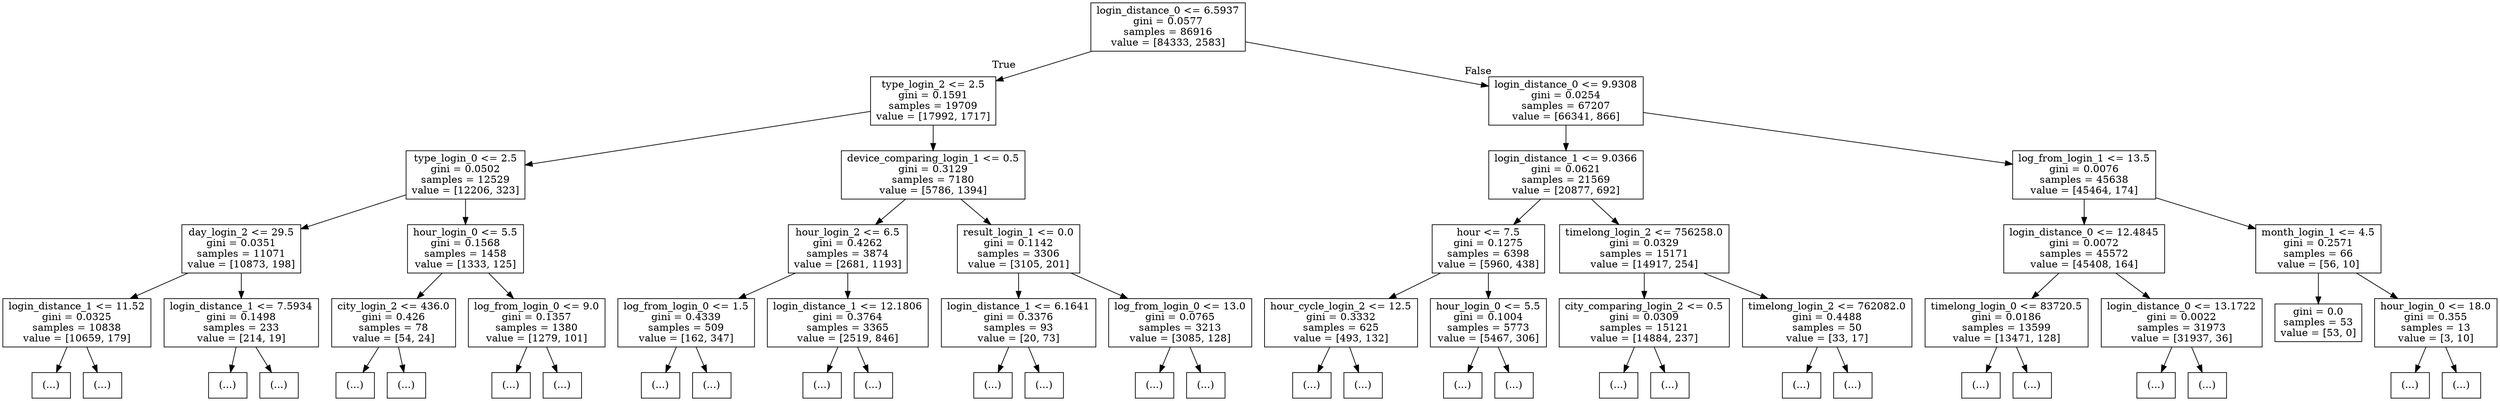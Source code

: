 digraph Tree {
node [shape=box] ;
0 [label="login_distance_0 <= 6.5937\ngini = 0.0577\nsamples = 86916\nvalue = [84333, 2583]"] ;
1 [label="type_login_2 <= 2.5\ngini = 0.1591\nsamples = 19709\nvalue = [17992, 1717]"] ;
0 -> 1 [labeldistance=2.5, labelangle=45, headlabel="True"] ;
2 [label="type_login_0 <= 2.5\ngini = 0.0502\nsamples = 12529\nvalue = [12206, 323]"] ;
1 -> 2 ;
3 [label="day_login_2 <= 29.5\ngini = 0.0351\nsamples = 11071\nvalue = [10873, 198]"] ;
2 -> 3 ;
4 [label="login_distance_1 <= 11.52\ngini = 0.0325\nsamples = 10838\nvalue = [10659, 179]"] ;
3 -> 4 ;
5 [label="(...)"] ;
4 -> 5 ;
392 [label="(...)"] ;
4 -> 392 ;
455 [label="login_distance_1 <= 7.5934\ngini = 0.1498\nsamples = 233\nvalue = [214, 19]"] ;
3 -> 455 ;
456 [label="(...)"] ;
455 -> 456 ;
467 [label="(...)"] ;
455 -> 467 ;
472 [label="hour_login_0 <= 5.5\ngini = 0.1568\nsamples = 1458\nvalue = [1333, 125]"] ;
2 -> 472 ;
473 [label="city_login_2 <= 436.0\ngini = 0.426\nsamples = 78\nvalue = [54, 24]"] ;
472 -> 473 ;
474 [label="(...)"] ;
473 -> 474 ;
497 [label="(...)"] ;
473 -> 497 ;
498 [label="log_from_login_0 <= 9.0\ngini = 0.1357\nsamples = 1380\nvalue = [1279, 101]"] ;
472 -> 498 ;
499 [label="(...)"] ;
498 -> 499 ;
670 [label="(...)"] ;
498 -> 670 ;
671 [label="device_comparing_login_1 <= 0.5\ngini = 0.3129\nsamples = 7180\nvalue = [5786, 1394]"] ;
1 -> 671 ;
672 [label="hour_login_2 <= 6.5\ngini = 0.4262\nsamples = 3874\nvalue = [2681, 1193]"] ;
671 -> 672 ;
673 [label="log_from_login_0 <= 1.5\ngini = 0.4339\nsamples = 509\nvalue = [162, 347]"] ;
672 -> 673 ;
674 [label="(...)"] ;
673 -> 674 ;
767 [label="(...)"] ;
673 -> 767 ;
800 [label="login_distance_1 <= 12.1806\ngini = 0.3764\nsamples = 3365\nvalue = [2519, 846]"] ;
672 -> 800 ;
801 [label="(...)"] ;
800 -> 801 ;
1216 [label="(...)"] ;
800 -> 1216 ;
1341 [label="result_login_1 <= 0.0\ngini = 0.1142\nsamples = 3306\nvalue = [3105, 201]"] ;
671 -> 1341 ;
1342 [label="login_distance_1 <= 6.1641\ngini = 0.3376\nsamples = 93\nvalue = [20, 73]"] ;
1341 -> 1342 ;
1343 [label="(...)"] ;
1342 -> 1343 ;
1348 [label="(...)"] ;
1342 -> 1348 ;
1353 [label="log_from_login_0 <= 13.0\ngini = 0.0765\nsamples = 3213\nvalue = [3085, 128]"] ;
1341 -> 1353 ;
1354 [label="(...)"] ;
1353 -> 1354 ;
1539 [label="(...)"] ;
1353 -> 1539 ;
1542 [label="login_distance_0 <= 9.9308\ngini = 0.0254\nsamples = 67207\nvalue = [66341, 866]"] ;
0 -> 1542 [labeldistance=2.5, labelangle=-45, headlabel="False"] ;
1543 [label="login_distance_1 <= 9.0366\ngini = 0.0621\nsamples = 21569\nvalue = [20877, 692]"] ;
1542 -> 1543 ;
1544 [label="hour <= 7.5\ngini = 0.1275\nsamples = 6398\nvalue = [5960, 438]"] ;
1543 -> 1544 ;
1545 [label="hour_cycle_login_2 <= 12.5\ngini = 0.3332\nsamples = 625\nvalue = [493, 132]"] ;
1544 -> 1545 ;
1546 [label="(...)"] ;
1545 -> 1546 ;
1615 [label="(...)"] ;
1545 -> 1615 ;
1642 [label="hour_login_0 <= 5.5\ngini = 0.1004\nsamples = 5773\nvalue = [5467, 306]"] ;
1544 -> 1642 ;
1643 [label="(...)"] ;
1642 -> 1643 ;
1646 [label="(...)"] ;
1642 -> 1646 ;
2087 [label="timelong_login_2 <= 756258.0\ngini = 0.0329\nsamples = 15171\nvalue = [14917, 254]"] ;
1543 -> 2087 ;
2088 [label="city_comparing_login_2 <= 0.5\ngini = 0.0309\nsamples = 15121\nvalue = [14884, 237]"] ;
2087 -> 2088 ;
2089 [label="(...)"] ;
2088 -> 2089 ;
2340 [label="(...)"] ;
2088 -> 2340 ;
2609 [label="timelong_login_2 <= 762082.0\ngini = 0.4488\nsamples = 50\nvalue = [33, 17]"] ;
2087 -> 2609 ;
2610 [label="(...)"] ;
2609 -> 2610 ;
2611 [label="(...)"] ;
2609 -> 2611 ;
2612 [label="log_from_login_1 <= 13.5\ngini = 0.0076\nsamples = 45638\nvalue = [45464, 174]"] ;
1542 -> 2612 ;
2613 [label="login_distance_0 <= 12.4845\ngini = 0.0072\nsamples = 45572\nvalue = [45408, 164]"] ;
2612 -> 2613 ;
2614 [label="timelong_login_0 <= 83720.5\ngini = 0.0186\nsamples = 13599\nvalue = [13471, 128]"] ;
2613 -> 2614 ;
2615 [label="(...)"] ;
2614 -> 2615 ;
2834 [label="(...)"] ;
2614 -> 2834 ;
2841 [label="login_distance_0 <= 13.1722\ngini = 0.0022\nsamples = 31973\nvalue = [31937, 36]"] ;
2613 -> 2841 ;
2842 [label="(...)"] ;
2841 -> 2842 ;
2907 [label="(...)"] ;
2841 -> 2907 ;
2960 [label="month_login_1 <= 4.5\ngini = 0.2571\nsamples = 66\nvalue = [56, 10]"] ;
2612 -> 2960 ;
2961 [label="gini = 0.0\nsamples = 53\nvalue = [53, 0]"] ;
2960 -> 2961 ;
2962 [label="hour_login_0 <= 18.0\ngini = 0.355\nsamples = 13\nvalue = [3, 10]"] ;
2960 -> 2962 ;
2963 [label="(...)"] ;
2962 -> 2963 ;
2964 [label="(...)"] ;
2962 -> 2964 ;
}